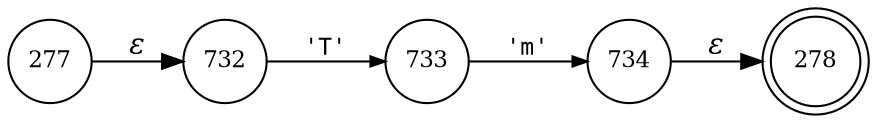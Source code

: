 digraph ATN {
rankdir=LR;
s278[fontsize=11, label="278", shape=doublecircle, fixedsize=true, width=.6];
s277[fontsize=11,label="277", shape=circle, fixedsize=true, width=.55, peripheries=1];
s732[fontsize=11,label="732", shape=circle, fixedsize=true, width=.55, peripheries=1];
s733[fontsize=11,label="733", shape=circle, fixedsize=true, width=.55, peripheries=1];
s734[fontsize=11,label="734", shape=circle, fixedsize=true, width=.55, peripheries=1];
s277 -> s732 [fontname="Times-Italic", label="&epsilon;"];
s732 -> s733 [fontsize=11, fontname="Courier", arrowsize=.7, label = "'T'", arrowhead = normal];
s733 -> s734 [fontsize=11, fontname="Courier", arrowsize=.7, label = "'m'", arrowhead = normal];
s734 -> s278 [fontname="Times-Italic", label="&epsilon;"];
}